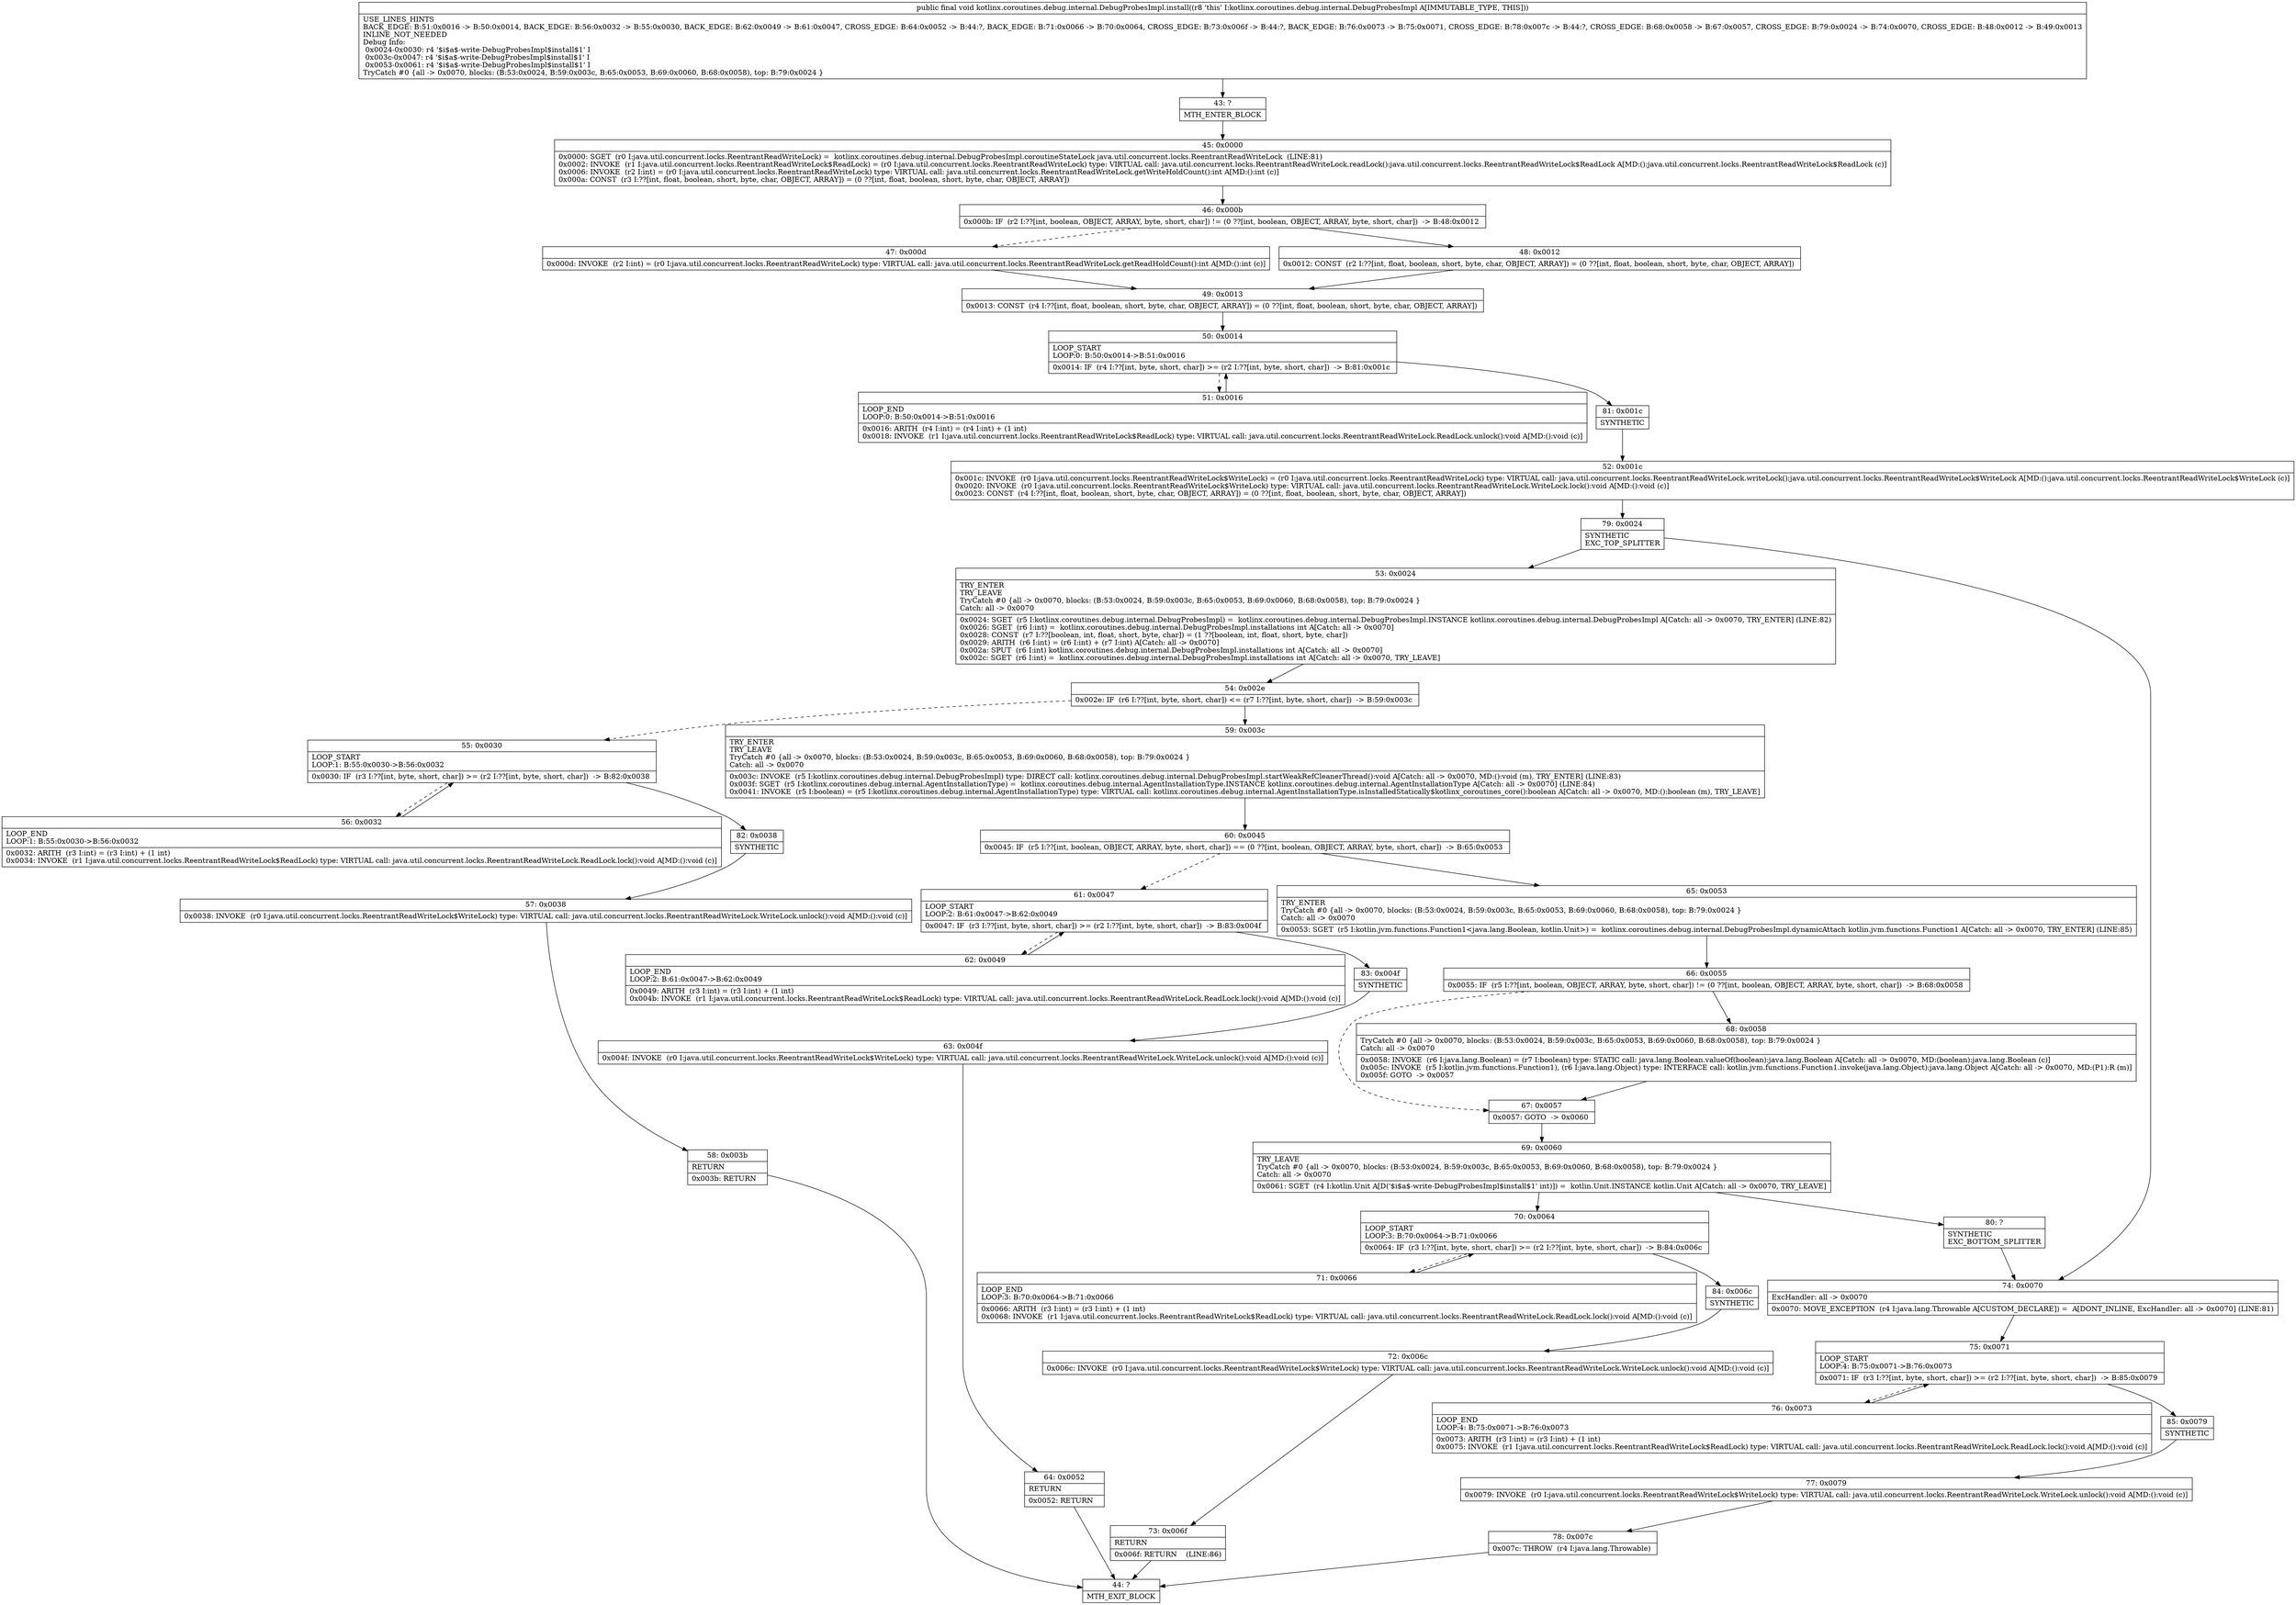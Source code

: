 digraph "CFG forkotlinx.coroutines.debug.internal.DebugProbesImpl.install()V" {
Node_43 [shape=record,label="{43\:\ ?|MTH_ENTER_BLOCK\l}"];
Node_45 [shape=record,label="{45\:\ 0x0000|0x0000: SGET  (r0 I:java.util.concurrent.locks.ReentrantReadWriteLock) =  kotlinx.coroutines.debug.internal.DebugProbesImpl.coroutineStateLock java.util.concurrent.locks.ReentrantReadWriteLock  (LINE:81)\l0x0002: INVOKE  (r1 I:java.util.concurrent.locks.ReentrantReadWriteLock$ReadLock) = (r0 I:java.util.concurrent.locks.ReentrantReadWriteLock) type: VIRTUAL call: java.util.concurrent.locks.ReentrantReadWriteLock.readLock():java.util.concurrent.locks.ReentrantReadWriteLock$ReadLock A[MD:():java.util.concurrent.locks.ReentrantReadWriteLock$ReadLock (c)]\l0x0006: INVOKE  (r2 I:int) = (r0 I:java.util.concurrent.locks.ReentrantReadWriteLock) type: VIRTUAL call: java.util.concurrent.locks.ReentrantReadWriteLock.getWriteHoldCount():int A[MD:():int (c)]\l0x000a: CONST  (r3 I:??[int, float, boolean, short, byte, char, OBJECT, ARRAY]) = (0 ??[int, float, boolean, short, byte, char, OBJECT, ARRAY]) \l}"];
Node_46 [shape=record,label="{46\:\ 0x000b|0x000b: IF  (r2 I:??[int, boolean, OBJECT, ARRAY, byte, short, char]) != (0 ??[int, boolean, OBJECT, ARRAY, byte, short, char])  \-\> B:48:0x0012 \l}"];
Node_47 [shape=record,label="{47\:\ 0x000d|0x000d: INVOKE  (r2 I:int) = (r0 I:java.util.concurrent.locks.ReentrantReadWriteLock) type: VIRTUAL call: java.util.concurrent.locks.ReentrantReadWriteLock.getReadHoldCount():int A[MD:():int (c)]\l}"];
Node_49 [shape=record,label="{49\:\ 0x0013|0x0013: CONST  (r4 I:??[int, float, boolean, short, byte, char, OBJECT, ARRAY]) = (0 ??[int, float, boolean, short, byte, char, OBJECT, ARRAY]) \l}"];
Node_50 [shape=record,label="{50\:\ 0x0014|LOOP_START\lLOOP:0: B:50:0x0014\-\>B:51:0x0016\l|0x0014: IF  (r4 I:??[int, byte, short, char]) \>= (r2 I:??[int, byte, short, char])  \-\> B:81:0x001c \l}"];
Node_51 [shape=record,label="{51\:\ 0x0016|LOOP_END\lLOOP:0: B:50:0x0014\-\>B:51:0x0016\l|0x0016: ARITH  (r4 I:int) = (r4 I:int) + (1 int) \l0x0018: INVOKE  (r1 I:java.util.concurrent.locks.ReentrantReadWriteLock$ReadLock) type: VIRTUAL call: java.util.concurrent.locks.ReentrantReadWriteLock.ReadLock.unlock():void A[MD:():void (c)]\l}"];
Node_81 [shape=record,label="{81\:\ 0x001c|SYNTHETIC\l}"];
Node_52 [shape=record,label="{52\:\ 0x001c|0x001c: INVOKE  (r0 I:java.util.concurrent.locks.ReentrantReadWriteLock$WriteLock) = (r0 I:java.util.concurrent.locks.ReentrantReadWriteLock) type: VIRTUAL call: java.util.concurrent.locks.ReentrantReadWriteLock.writeLock():java.util.concurrent.locks.ReentrantReadWriteLock$WriteLock A[MD:():java.util.concurrent.locks.ReentrantReadWriteLock$WriteLock (c)]\l0x0020: INVOKE  (r0 I:java.util.concurrent.locks.ReentrantReadWriteLock$WriteLock) type: VIRTUAL call: java.util.concurrent.locks.ReentrantReadWriteLock.WriteLock.lock():void A[MD:():void (c)]\l0x0023: CONST  (r4 I:??[int, float, boolean, short, byte, char, OBJECT, ARRAY]) = (0 ??[int, float, boolean, short, byte, char, OBJECT, ARRAY]) \l}"];
Node_79 [shape=record,label="{79\:\ 0x0024|SYNTHETIC\lEXC_TOP_SPLITTER\l}"];
Node_53 [shape=record,label="{53\:\ 0x0024|TRY_ENTER\lTRY_LEAVE\lTryCatch #0 \{all \-\> 0x0070, blocks: (B:53:0x0024, B:59:0x003c, B:65:0x0053, B:69:0x0060, B:68:0x0058), top: B:79:0x0024 \}\lCatch: all \-\> 0x0070\l|0x0024: SGET  (r5 I:kotlinx.coroutines.debug.internal.DebugProbesImpl) =  kotlinx.coroutines.debug.internal.DebugProbesImpl.INSTANCE kotlinx.coroutines.debug.internal.DebugProbesImpl A[Catch: all \-\> 0x0070, TRY_ENTER] (LINE:82)\l0x0026: SGET  (r6 I:int) =  kotlinx.coroutines.debug.internal.DebugProbesImpl.installations int A[Catch: all \-\> 0x0070]\l0x0028: CONST  (r7 I:??[boolean, int, float, short, byte, char]) = (1 ??[boolean, int, float, short, byte, char]) \l0x0029: ARITH  (r6 I:int) = (r6 I:int) + (r7 I:int) A[Catch: all \-\> 0x0070]\l0x002a: SPUT  (r6 I:int) kotlinx.coroutines.debug.internal.DebugProbesImpl.installations int A[Catch: all \-\> 0x0070]\l0x002c: SGET  (r6 I:int) =  kotlinx.coroutines.debug.internal.DebugProbesImpl.installations int A[Catch: all \-\> 0x0070, TRY_LEAVE]\l}"];
Node_54 [shape=record,label="{54\:\ 0x002e|0x002e: IF  (r6 I:??[int, byte, short, char]) \<= (r7 I:??[int, byte, short, char])  \-\> B:59:0x003c \l}"];
Node_55 [shape=record,label="{55\:\ 0x0030|LOOP_START\lLOOP:1: B:55:0x0030\-\>B:56:0x0032\l|0x0030: IF  (r3 I:??[int, byte, short, char]) \>= (r2 I:??[int, byte, short, char])  \-\> B:82:0x0038 \l}"];
Node_56 [shape=record,label="{56\:\ 0x0032|LOOP_END\lLOOP:1: B:55:0x0030\-\>B:56:0x0032\l|0x0032: ARITH  (r3 I:int) = (r3 I:int) + (1 int) \l0x0034: INVOKE  (r1 I:java.util.concurrent.locks.ReentrantReadWriteLock$ReadLock) type: VIRTUAL call: java.util.concurrent.locks.ReentrantReadWriteLock.ReadLock.lock():void A[MD:():void (c)]\l}"];
Node_82 [shape=record,label="{82\:\ 0x0038|SYNTHETIC\l}"];
Node_57 [shape=record,label="{57\:\ 0x0038|0x0038: INVOKE  (r0 I:java.util.concurrent.locks.ReentrantReadWriteLock$WriteLock) type: VIRTUAL call: java.util.concurrent.locks.ReentrantReadWriteLock.WriteLock.unlock():void A[MD:():void (c)]\l}"];
Node_58 [shape=record,label="{58\:\ 0x003b|RETURN\l|0x003b: RETURN   \l}"];
Node_44 [shape=record,label="{44\:\ ?|MTH_EXIT_BLOCK\l}"];
Node_59 [shape=record,label="{59\:\ 0x003c|TRY_ENTER\lTRY_LEAVE\lTryCatch #0 \{all \-\> 0x0070, blocks: (B:53:0x0024, B:59:0x003c, B:65:0x0053, B:69:0x0060, B:68:0x0058), top: B:79:0x0024 \}\lCatch: all \-\> 0x0070\l|0x003c: INVOKE  (r5 I:kotlinx.coroutines.debug.internal.DebugProbesImpl) type: DIRECT call: kotlinx.coroutines.debug.internal.DebugProbesImpl.startWeakRefCleanerThread():void A[Catch: all \-\> 0x0070, MD:():void (m), TRY_ENTER] (LINE:83)\l0x003f: SGET  (r5 I:kotlinx.coroutines.debug.internal.AgentInstallationType) =  kotlinx.coroutines.debug.internal.AgentInstallationType.INSTANCE kotlinx.coroutines.debug.internal.AgentInstallationType A[Catch: all \-\> 0x0070] (LINE:84)\l0x0041: INVOKE  (r5 I:boolean) = (r5 I:kotlinx.coroutines.debug.internal.AgentInstallationType) type: VIRTUAL call: kotlinx.coroutines.debug.internal.AgentInstallationType.isInstalledStatically$kotlinx_coroutines_core():boolean A[Catch: all \-\> 0x0070, MD:():boolean (m), TRY_LEAVE]\l}"];
Node_60 [shape=record,label="{60\:\ 0x0045|0x0045: IF  (r5 I:??[int, boolean, OBJECT, ARRAY, byte, short, char]) == (0 ??[int, boolean, OBJECT, ARRAY, byte, short, char])  \-\> B:65:0x0053 \l}"];
Node_61 [shape=record,label="{61\:\ 0x0047|LOOP_START\lLOOP:2: B:61:0x0047\-\>B:62:0x0049\l|0x0047: IF  (r3 I:??[int, byte, short, char]) \>= (r2 I:??[int, byte, short, char])  \-\> B:83:0x004f \l}"];
Node_62 [shape=record,label="{62\:\ 0x0049|LOOP_END\lLOOP:2: B:61:0x0047\-\>B:62:0x0049\l|0x0049: ARITH  (r3 I:int) = (r3 I:int) + (1 int) \l0x004b: INVOKE  (r1 I:java.util.concurrent.locks.ReentrantReadWriteLock$ReadLock) type: VIRTUAL call: java.util.concurrent.locks.ReentrantReadWriteLock.ReadLock.lock():void A[MD:():void (c)]\l}"];
Node_83 [shape=record,label="{83\:\ 0x004f|SYNTHETIC\l}"];
Node_63 [shape=record,label="{63\:\ 0x004f|0x004f: INVOKE  (r0 I:java.util.concurrent.locks.ReentrantReadWriteLock$WriteLock) type: VIRTUAL call: java.util.concurrent.locks.ReentrantReadWriteLock.WriteLock.unlock():void A[MD:():void (c)]\l}"];
Node_64 [shape=record,label="{64\:\ 0x0052|RETURN\l|0x0052: RETURN   \l}"];
Node_65 [shape=record,label="{65\:\ 0x0053|TRY_ENTER\lTryCatch #0 \{all \-\> 0x0070, blocks: (B:53:0x0024, B:59:0x003c, B:65:0x0053, B:69:0x0060, B:68:0x0058), top: B:79:0x0024 \}\lCatch: all \-\> 0x0070\l|0x0053: SGET  (r5 I:kotlin.jvm.functions.Function1\<java.lang.Boolean, kotlin.Unit\>) =  kotlinx.coroutines.debug.internal.DebugProbesImpl.dynamicAttach kotlin.jvm.functions.Function1 A[Catch: all \-\> 0x0070, TRY_ENTER] (LINE:85)\l}"];
Node_66 [shape=record,label="{66\:\ 0x0055|0x0055: IF  (r5 I:??[int, boolean, OBJECT, ARRAY, byte, short, char]) != (0 ??[int, boolean, OBJECT, ARRAY, byte, short, char])  \-\> B:68:0x0058 \l}"];
Node_67 [shape=record,label="{67\:\ 0x0057|0x0057: GOTO  \-\> 0x0060 \l}"];
Node_69 [shape=record,label="{69\:\ 0x0060|TRY_LEAVE\lTryCatch #0 \{all \-\> 0x0070, blocks: (B:53:0x0024, B:59:0x003c, B:65:0x0053, B:69:0x0060, B:68:0x0058), top: B:79:0x0024 \}\lCatch: all \-\> 0x0070\l|0x0061: SGET  (r4 I:kotlin.Unit A[D('$i$a$\-write\-DebugProbesImpl$install$1' int)]) =  kotlin.Unit.INSTANCE kotlin.Unit A[Catch: all \-\> 0x0070, TRY_LEAVE]\l}"];
Node_70 [shape=record,label="{70\:\ 0x0064|LOOP_START\lLOOP:3: B:70:0x0064\-\>B:71:0x0066\l|0x0064: IF  (r3 I:??[int, byte, short, char]) \>= (r2 I:??[int, byte, short, char])  \-\> B:84:0x006c \l}"];
Node_71 [shape=record,label="{71\:\ 0x0066|LOOP_END\lLOOP:3: B:70:0x0064\-\>B:71:0x0066\l|0x0066: ARITH  (r3 I:int) = (r3 I:int) + (1 int) \l0x0068: INVOKE  (r1 I:java.util.concurrent.locks.ReentrantReadWriteLock$ReadLock) type: VIRTUAL call: java.util.concurrent.locks.ReentrantReadWriteLock.ReadLock.lock():void A[MD:():void (c)]\l}"];
Node_84 [shape=record,label="{84\:\ 0x006c|SYNTHETIC\l}"];
Node_72 [shape=record,label="{72\:\ 0x006c|0x006c: INVOKE  (r0 I:java.util.concurrent.locks.ReentrantReadWriteLock$WriteLock) type: VIRTUAL call: java.util.concurrent.locks.ReentrantReadWriteLock.WriteLock.unlock():void A[MD:():void (c)]\l}"];
Node_73 [shape=record,label="{73\:\ 0x006f|RETURN\l|0x006f: RETURN    (LINE:86)\l}"];
Node_80 [shape=record,label="{80\:\ ?|SYNTHETIC\lEXC_BOTTOM_SPLITTER\l}"];
Node_68 [shape=record,label="{68\:\ 0x0058|TryCatch #0 \{all \-\> 0x0070, blocks: (B:53:0x0024, B:59:0x003c, B:65:0x0053, B:69:0x0060, B:68:0x0058), top: B:79:0x0024 \}\lCatch: all \-\> 0x0070\l|0x0058: INVOKE  (r6 I:java.lang.Boolean) = (r7 I:boolean) type: STATIC call: java.lang.Boolean.valueOf(boolean):java.lang.Boolean A[Catch: all \-\> 0x0070, MD:(boolean):java.lang.Boolean (c)]\l0x005c: INVOKE  (r5 I:kotlin.jvm.functions.Function1), (r6 I:java.lang.Object) type: INTERFACE call: kotlin.jvm.functions.Function1.invoke(java.lang.Object):java.lang.Object A[Catch: all \-\> 0x0070, MD:(P1):R (m)]\l0x005f: GOTO  \-\> 0x0057 \l}"];
Node_74 [shape=record,label="{74\:\ 0x0070|ExcHandler: all \-\> 0x0070\l|0x0070: MOVE_EXCEPTION  (r4 I:java.lang.Throwable A[CUSTOM_DECLARE]) =  A[DONT_INLINE, ExcHandler: all \-\> 0x0070] (LINE:81)\l}"];
Node_75 [shape=record,label="{75\:\ 0x0071|LOOP_START\lLOOP:4: B:75:0x0071\-\>B:76:0x0073\l|0x0071: IF  (r3 I:??[int, byte, short, char]) \>= (r2 I:??[int, byte, short, char])  \-\> B:85:0x0079 \l}"];
Node_76 [shape=record,label="{76\:\ 0x0073|LOOP_END\lLOOP:4: B:75:0x0071\-\>B:76:0x0073\l|0x0073: ARITH  (r3 I:int) = (r3 I:int) + (1 int) \l0x0075: INVOKE  (r1 I:java.util.concurrent.locks.ReentrantReadWriteLock$ReadLock) type: VIRTUAL call: java.util.concurrent.locks.ReentrantReadWriteLock.ReadLock.lock():void A[MD:():void (c)]\l}"];
Node_85 [shape=record,label="{85\:\ 0x0079|SYNTHETIC\l}"];
Node_77 [shape=record,label="{77\:\ 0x0079|0x0079: INVOKE  (r0 I:java.util.concurrent.locks.ReentrantReadWriteLock$WriteLock) type: VIRTUAL call: java.util.concurrent.locks.ReentrantReadWriteLock.WriteLock.unlock():void A[MD:():void (c)]\l}"];
Node_78 [shape=record,label="{78\:\ 0x007c|0x007c: THROW  (r4 I:java.lang.Throwable) \l}"];
Node_48 [shape=record,label="{48\:\ 0x0012|0x0012: CONST  (r2 I:??[int, float, boolean, short, byte, char, OBJECT, ARRAY]) = (0 ??[int, float, boolean, short, byte, char, OBJECT, ARRAY]) \l}"];
MethodNode[shape=record,label="{public final void kotlinx.coroutines.debug.internal.DebugProbesImpl.install((r8 'this' I:kotlinx.coroutines.debug.internal.DebugProbesImpl A[IMMUTABLE_TYPE, THIS]))  | USE_LINES_HINTS\lBACK_EDGE: B:51:0x0016 \-\> B:50:0x0014, BACK_EDGE: B:56:0x0032 \-\> B:55:0x0030, BACK_EDGE: B:62:0x0049 \-\> B:61:0x0047, CROSS_EDGE: B:64:0x0052 \-\> B:44:?, BACK_EDGE: B:71:0x0066 \-\> B:70:0x0064, CROSS_EDGE: B:73:0x006f \-\> B:44:?, BACK_EDGE: B:76:0x0073 \-\> B:75:0x0071, CROSS_EDGE: B:78:0x007c \-\> B:44:?, CROSS_EDGE: B:68:0x0058 \-\> B:67:0x0057, CROSS_EDGE: B:79:0x0024 \-\> B:74:0x0070, CROSS_EDGE: B:48:0x0012 \-\> B:49:0x0013\lINLINE_NOT_NEEDED\lDebug Info:\l  0x0024\-0x0030: r4 '$i$a$\-write\-DebugProbesImpl$install$1' I\l  0x003c\-0x0047: r4 '$i$a$\-write\-DebugProbesImpl$install$1' I\l  0x0053\-0x0061: r4 '$i$a$\-write\-DebugProbesImpl$install$1' I\lTryCatch #0 \{all \-\> 0x0070, blocks: (B:53:0x0024, B:59:0x003c, B:65:0x0053, B:69:0x0060, B:68:0x0058), top: B:79:0x0024 \}\l}"];
MethodNode -> Node_43;Node_43 -> Node_45;
Node_45 -> Node_46;
Node_46 -> Node_47[style=dashed];
Node_46 -> Node_48;
Node_47 -> Node_49;
Node_49 -> Node_50;
Node_50 -> Node_51[style=dashed];
Node_50 -> Node_81;
Node_51 -> Node_50;
Node_81 -> Node_52;
Node_52 -> Node_79;
Node_79 -> Node_53;
Node_79 -> Node_74;
Node_53 -> Node_54;
Node_54 -> Node_55[style=dashed];
Node_54 -> Node_59;
Node_55 -> Node_56[style=dashed];
Node_55 -> Node_82;
Node_56 -> Node_55;
Node_82 -> Node_57;
Node_57 -> Node_58;
Node_58 -> Node_44;
Node_59 -> Node_60;
Node_60 -> Node_61[style=dashed];
Node_60 -> Node_65;
Node_61 -> Node_62[style=dashed];
Node_61 -> Node_83;
Node_62 -> Node_61;
Node_83 -> Node_63;
Node_63 -> Node_64;
Node_64 -> Node_44;
Node_65 -> Node_66;
Node_66 -> Node_67[style=dashed];
Node_66 -> Node_68;
Node_67 -> Node_69;
Node_69 -> Node_70;
Node_69 -> Node_80;
Node_70 -> Node_71[style=dashed];
Node_70 -> Node_84;
Node_71 -> Node_70;
Node_84 -> Node_72;
Node_72 -> Node_73;
Node_73 -> Node_44;
Node_80 -> Node_74;
Node_68 -> Node_67;
Node_74 -> Node_75;
Node_75 -> Node_76[style=dashed];
Node_75 -> Node_85;
Node_76 -> Node_75;
Node_85 -> Node_77;
Node_77 -> Node_78;
Node_78 -> Node_44;
Node_48 -> Node_49;
}

